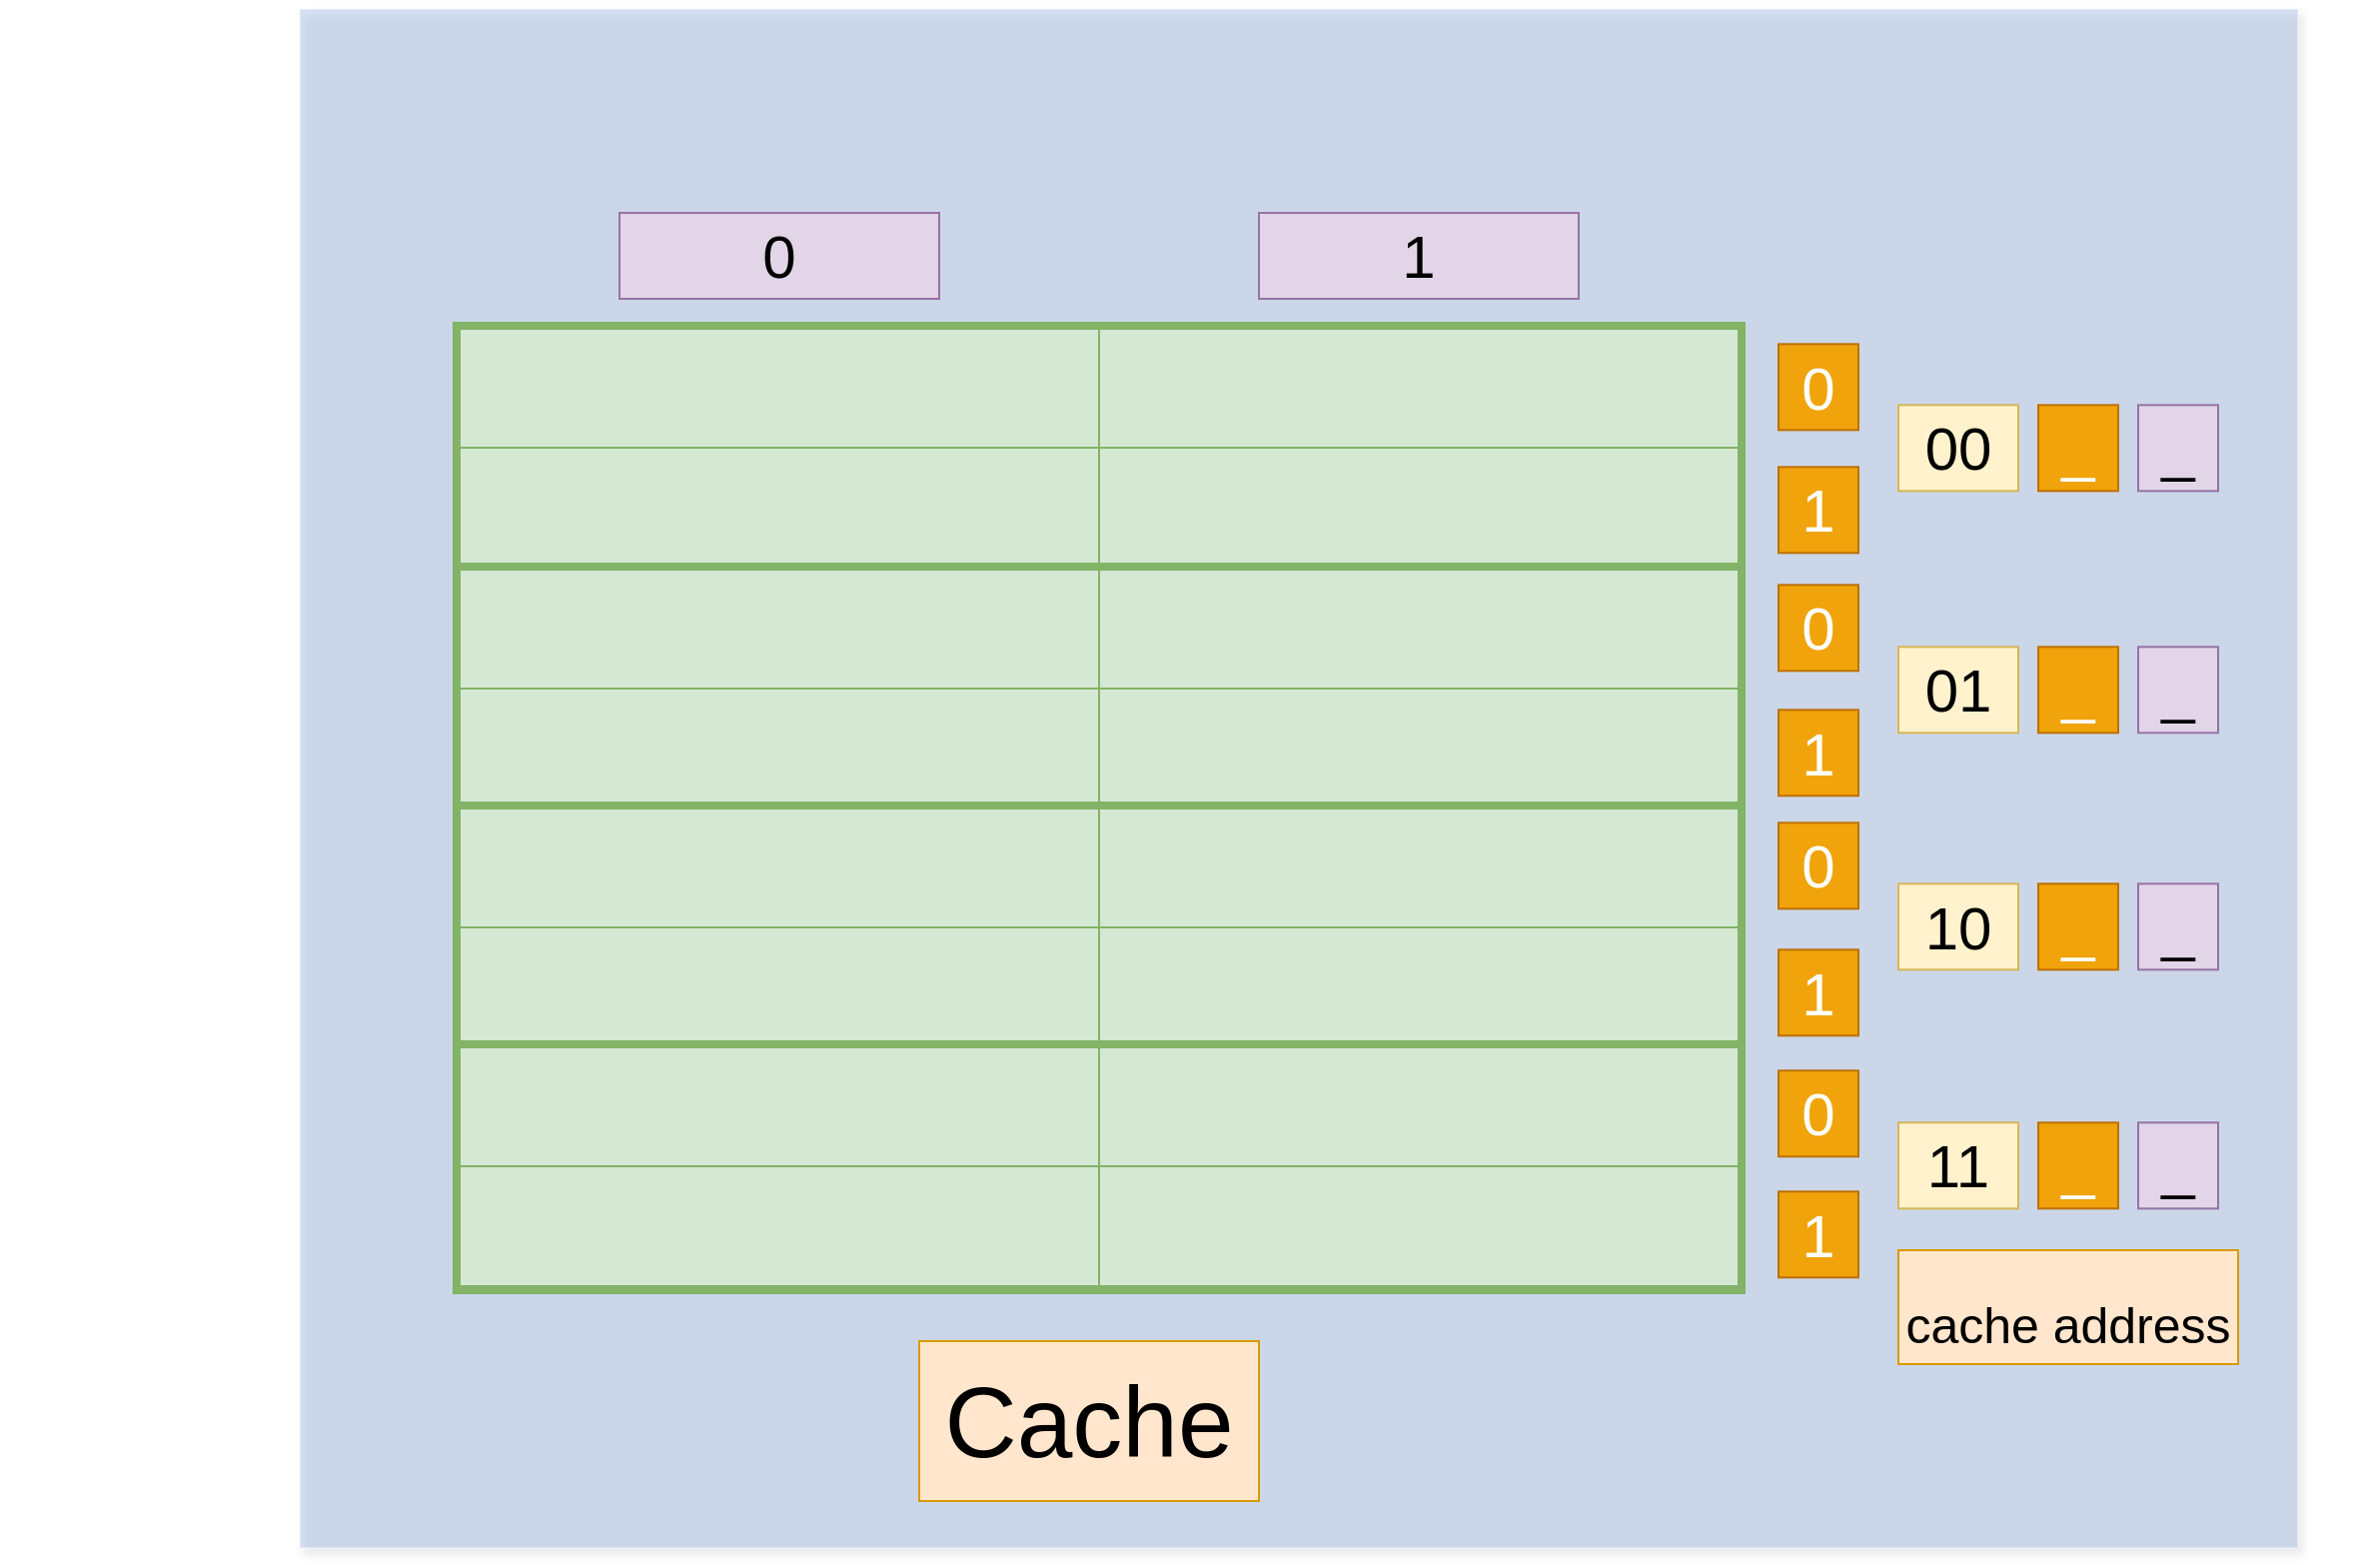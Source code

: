 <mxfile version="10.7.1" type="device"><diagram id="oLgchij6DGTFrKpthD4t" name="第 1 页"><mxGraphModel dx="2020" dy="1266" grid="1" gridSize="10" guides="1" tooltips="1" connect="1" arrows="1" fold="1" page="1" pageScale="1" pageWidth="4681" pageHeight="3300" math="0" shadow="0"><root><mxCell id="0"/><mxCell id="1" parent="0"/><mxCell id="c0N6YbZISLYnJlymteet-1" value="" style="group" vertex="1" connectable="0" parent="1"><mxGeometry x="160" y="2078.5" width="1190" height="770" as="geometry"/></mxCell><mxCell id="c0N6YbZISLYnJlymteet-2" value="" style="rounded=0;whiteSpace=wrap;html=1;glass=0;fillColor=#7EA6E0;strokeColor=#FFFFFF;shadow=1;comic=0;opacity=30;" vertex="1" parent="c0N6YbZISLYnJlymteet-1"><mxGeometry x="150" width="1000" height="770" as="geometry"/></mxCell><mxCell id="c0N6YbZISLYnJlymteet-3" value="" style="group" vertex="1" connectable="0" parent="c0N6YbZISLYnJlymteet-1"><mxGeometry x="230" y="160" width="640" height="479.5" as="geometry"/></mxCell><mxCell id="c0N6YbZISLYnJlymteet-4" value="" style="group" vertex="1" connectable="0" parent="c0N6YbZISLYnJlymteet-3"><mxGeometry width="640" height="479.5" as="geometry"/></mxCell><mxCell id="c0N6YbZISLYnJlymteet-5" value="" style="group;fillColor=#d5e8d4;strokeColor=#82b366;strokeWidth=7;" vertex="1" connectable="0" parent="c0N6YbZISLYnJlymteet-4"><mxGeometry width="640" height="119.5" as="geometry"/></mxCell><mxCell id="c0N6YbZISLYnJlymteet-6" value="" style="rounded=0;whiteSpace=wrap;html=1;fontSize=30;fillColor=#d5e8d4;strokeColor=#82b366;" vertex="1" parent="c0N6YbZISLYnJlymteet-5"><mxGeometry y="0.5" width="640" height="119" as="geometry"/></mxCell><mxCell id="c0N6YbZISLYnJlymteet-7" value="" style="rounded=0;whiteSpace=wrap;html=1;fontSize=30;fillColor=#d5e8d4;strokeColor=#82b366;" vertex="1" parent="c0N6YbZISLYnJlymteet-5"><mxGeometry width="640" height="60" as="geometry"/></mxCell><mxCell id="c0N6YbZISLYnJlymteet-8" value="" style="rounded=0;whiteSpace=wrap;html=1;fontSize=30;fillColor=#d5e8d4;strokeColor=#82b366;" vertex="1" parent="c0N6YbZISLYnJlymteet-5"><mxGeometry y="59.5" width="640" height="60" as="geometry"/></mxCell><mxCell id="c0N6YbZISLYnJlymteet-9" value="" style="group;fillColor=#d5e8d4;strokeColor=#82b366;strokeWidth=7;" vertex="1" connectable="0" parent="c0N6YbZISLYnJlymteet-4"><mxGeometry y="120.5" width="640" height="119.5" as="geometry"/></mxCell><mxCell id="c0N6YbZISLYnJlymteet-10" value="" style="rounded=0;whiteSpace=wrap;html=1;fontSize=30;fillColor=#d5e8d4;strokeColor=#82b366;" vertex="1" parent="c0N6YbZISLYnJlymteet-9"><mxGeometry y="0.5" width="640" height="119" as="geometry"/></mxCell><mxCell id="c0N6YbZISLYnJlymteet-11" value="" style="rounded=0;whiteSpace=wrap;html=1;fontSize=30;fillColor=#d5e8d4;strokeColor=#82b366;" vertex="1" parent="c0N6YbZISLYnJlymteet-9"><mxGeometry width="640" height="60" as="geometry"/></mxCell><mxCell id="c0N6YbZISLYnJlymteet-12" value="" style="rounded=0;whiteSpace=wrap;html=1;fontSize=30;fillColor=#d5e8d4;strokeColor=#82b366;" vertex="1" parent="c0N6YbZISLYnJlymteet-9"><mxGeometry y="59.5" width="640" height="60" as="geometry"/></mxCell><mxCell id="c0N6YbZISLYnJlymteet-13" value="" style="group;fillColor=#d5e8d4;strokeColor=#82b366;strokeWidth=7;" vertex="1" connectable="0" parent="c0N6YbZISLYnJlymteet-4"><mxGeometry y="240" width="640" height="119.5" as="geometry"/></mxCell><mxCell id="c0N6YbZISLYnJlymteet-14" value="" style="rounded=0;whiteSpace=wrap;html=1;fontSize=30;fillColor=#d5e8d4;strokeColor=#82b366;" vertex="1" parent="c0N6YbZISLYnJlymteet-13"><mxGeometry y="0.5" width="640" height="119" as="geometry"/></mxCell><mxCell id="c0N6YbZISLYnJlymteet-15" value="" style="rounded=0;whiteSpace=wrap;html=1;fontSize=30;fillColor=#d5e8d4;strokeColor=#82b366;" vertex="1" parent="c0N6YbZISLYnJlymteet-13"><mxGeometry width="640" height="60" as="geometry"/></mxCell><mxCell id="c0N6YbZISLYnJlymteet-16" value="" style="rounded=0;whiteSpace=wrap;html=1;fontSize=30;fillColor=#d5e8d4;strokeColor=#82b366;" vertex="1" parent="c0N6YbZISLYnJlymteet-13"><mxGeometry y="59.5" width="640" height="60" as="geometry"/></mxCell><mxCell id="c0N6YbZISLYnJlymteet-17" value="" style="group;fillColor=#d5e8d4;strokeColor=#82b366;strokeWidth=7;" vertex="1" connectable="0" parent="c0N6YbZISLYnJlymteet-4"><mxGeometry y="359.5" width="640" height="120" as="geometry"/></mxCell><mxCell id="c0N6YbZISLYnJlymteet-18" value="" style="rounded=0;whiteSpace=wrap;html=1;fontSize=30;fillColor=#d5e8d4;strokeColor=#82b366;" vertex="1" parent="c0N6YbZISLYnJlymteet-17"><mxGeometry y="0.5" width="640" height="119" as="geometry"/></mxCell><mxCell id="c0N6YbZISLYnJlymteet-19" value="" style="rounded=0;whiteSpace=wrap;html=1;fontSize=30;fillColor=#d5e8d4;strokeColor=#82b366;" vertex="1" parent="c0N6YbZISLYnJlymteet-17"><mxGeometry width="640" height="60" as="geometry"/></mxCell><mxCell id="c0N6YbZISLYnJlymteet-20" value="" style="rounded=0;whiteSpace=wrap;html=1;fontSize=30;fillColor=#d5e8d4;strokeColor=#82b366;" vertex="1" parent="c0N6YbZISLYnJlymteet-17"><mxGeometry y="59.5" width="640" height="60" as="geometry"/></mxCell><mxCell id="c0N6YbZISLYnJlymteet-21" value="" style="rounded=0;whiteSpace=wrap;html=1;strokeColor=#82b366;strokeWidth=1;fontSize=30;fillColor=#d5e8d4;fillOpacity=0;" vertex="1" parent="c0N6YbZISLYnJlymteet-17"><mxGeometry y="-360" width="320" height="480" as="geometry"/></mxCell><mxCell id="c0N6YbZISLYnJlymteet-22" value="" style="group" vertex="1" connectable="0" parent="c0N6YbZISLYnJlymteet-1"><mxGeometry x="900" y="168.667" width="240" height="43" as="geometry"/></mxCell><mxCell id="c0N6YbZISLYnJlymteet-23" value="" style="group" vertex="1" connectable="0" parent="c0N6YbZISLYnJlymteet-22"><mxGeometry x="40" y="30.5" width="190" height="43" as="geometry"/></mxCell><mxCell id="c0N6YbZISLYnJlymteet-24" value="_" style="text;html=1;strokeColor=#9673a6;fillColor=#e1d5e7;align=center;verticalAlign=middle;whiteSpace=wrap;rounded=0;fontSize=30;" vertex="1" parent="c0N6YbZISLYnJlymteet-23"><mxGeometry x="130" y="-1" width="40" height="43" as="geometry"/></mxCell><mxCell id="c0N6YbZISLYnJlymteet-25" value="0" style="text;html=1;strokeColor=#BD7000;fillColor=#f0a30a;align=center;verticalAlign=middle;whiteSpace=wrap;rounded=0;fontSize=30;fontColor=#ffffff;" vertex="1" parent="c0N6YbZISLYnJlymteet-22"><mxGeometry x="-10" y="-1" width="40" height="43" as="geometry"/></mxCell><mxCell id="c0N6YbZISLYnJlymteet-26" value="" style="group" vertex="1" connectable="0" parent="c0N6YbZISLYnJlymteet-1"><mxGeometry x="950" y="198.167" width="240" height="44" as="geometry"/></mxCell><mxCell id="c0N6YbZISLYnJlymteet-27" value="_" style="text;html=1;strokeColor=#BD7000;fillColor=#f0a30a;align=center;verticalAlign=middle;whiteSpace=wrap;rounded=0;fontSize=30;fontColor=#ffffff;" vertex="1" parent="c0N6YbZISLYnJlymteet-26"><mxGeometry x="70" width="40" height="43" as="geometry"/></mxCell><mxCell id="c0N6YbZISLYnJlymteet-28" value="00" style="text;html=1;strokeColor=#d6b656;fillColor=#fff2cc;align=center;verticalAlign=middle;whiteSpace=wrap;rounded=0;fontSize=30;" vertex="1" parent="c0N6YbZISLYnJlymteet-26"><mxGeometry width="60" height="43" as="geometry"/></mxCell><mxCell id="c0N6YbZISLYnJlymteet-29" value="1" style="text;html=1;strokeColor=#BD7000;fillColor=#f0a30a;align=center;verticalAlign=middle;whiteSpace=wrap;rounded=0;fontSize=30;fontColor=#ffffff;" vertex="1" parent="c0N6YbZISLYnJlymteet-1"><mxGeometry x="890" y="229.167" width="40" height="43" as="geometry"/></mxCell><mxCell id="c0N6YbZISLYnJlymteet-30" value="0" style="text;html=1;strokeColor=#BD7000;fillColor=#f0a30a;align=center;verticalAlign=middle;whiteSpace=wrap;rounded=0;fontSize=30;fontColor=#ffffff;" vertex="1" parent="c0N6YbZISLYnJlymteet-1"><mxGeometry x="890" y="288.167" width="40" height="43" as="geometry"/></mxCell><mxCell id="c0N6YbZISLYnJlymteet-31" value="1" style="text;html=1;strokeColor=#BD7000;fillColor=#f0a30a;align=center;verticalAlign=middle;whiteSpace=wrap;rounded=0;fontSize=30;fontColor=#ffffff;" vertex="1" parent="c0N6YbZISLYnJlymteet-1"><mxGeometry x="890" y="350.667" width="40" height="43" as="geometry"/></mxCell><mxCell id="c0N6YbZISLYnJlymteet-32" value="0" style="text;html=1;strokeColor=#BD7000;fillColor=#f0a30a;align=center;verticalAlign=middle;whiteSpace=wrap;rounded=0;fontSize=30;fontColor=#ffffff;" vertex="1" parent="c0N6YbZISLYnJlymteet-1"><mxGeometry x="890" y="407.167" width="40" height="43" as="geometry"/></mxCell><mxCell id="c0N6YbZISLYnJlymteet-33" value="1" style="text;html=1;strokeColor=#BD7000;fillColor=#f0a30a;align=center;verticalAlign=middle;whiteSpace=wrap;rounded=0;fontSize=30;fontColor=#ffffff;" vertex="1" parent="c0N6YbZISLYnJlymteet-1"><mxGeometry x="890" y="470.667" width="40" height="43" as="geometry"/></mxCell><mxCell id="c0N6YbZISLYnJlymteet-34" value="0" style="text;html=1;strokeColor=#BD7000;fillColor=#f0a30a;align=center;verticalAlign=middle;whiteSpace=wrap;rounded=0;fontSize=30;fontColor=#ffffff;" vertex="1" parent="c0N6YbZISLYnJlymteet-1"><mxGeometry x="890" y="531.167" width="40" height="43" as="geometry"/></mxCell><mxCell id="c0N6YbZISLYnJlymteet-35" value="1" style="text;html=1;strokeColor=#BD7000;fillColor=#f0a30a;align=center;verticalAlign=middle;whiteSpace=wrap;rounded=0;fontSize=30;fontColor=#ffffff;" vertex="1" parent="c0N6YbZISLYnJlymteet-1"><mxGeometry x="890" y="591.667" width="40" height="43" as="geometry"/></mxCell><mxCell id="c0N6YbZISLYnJlymteet-36" value="0" style="text;html=1;strokeColor=#9673a6;fillColor=#e1d5e7;align=center;verticalAlign=middle;whiteSpace=wrap;rounded=0;fontSize=30;" vertex="1" parent="c0N6YbZISLYnJlymteet-1"><mxGeometry x="310" y="102" width="160" height="43" as="geometry"/></mxCell><mxCell id="c0N6YbZISLYnJlymteet-37" value="1" style="text;html=1;strokeColor=#9673a6;fillColor=#e1d5e7;align=center;verticalAlign=middle;whiteSpace=wrap;rounded=0;fontSize=30;" vertex="1" parent="c0N6YbZISLYnJlymteet-1"><mxGeometry x="630" y="102" width="160" height="43" as="geometry"/></mxCell><mxCell id="c0N6YbZISLYnJlymteet-38" value="_" style="text;html=1;strokeColor=#9673a6;fillColor=#e1d5e7;align=center;verticalAlign=middle;whiteSpace=wrap;rounded=0;fontSize=30;" vertex="1" parent="c0N6YbZISLYnJlymteet-1"><mxGeometry x="1070" y="319.167" width="40" height="43" as="geometry"/></mxCell><mxCell id="c0N6YbZISLYnJlymteet-39" value="_" style="text;html=1;strokeColor=#BD7000;fillColor=#f0a30a;align=center;verticalAlign=middle;whiteSpace=wrap;rounded=0;fontSize=30;fontColor=#ffffff;" vertex="1" parent="c0N6YbZISLYnJlymteet-1"><mxGeometry x="1020" y="319.167" width="40" height="43" as="geometry"/></mxCell><mxCell id="c0N6YbZISLYnJlymteet-40" value="01" style="text;html=1;strokeColor=#d6b656;fillColor=#fff2cc;align=center;verticalAlign=middle;whiteSpace=wrap;rounded=0;fontSize=30;" vertex="1" parent="c0N6YbZISLYnJlymteet-1"><mxGeometry x="950" y="319.167" width="60" height="43" as="geometry"/></mxCell><mxCell id="c0N6YbZISLYnJlymteet-41" value="_" style="text;html=1;strokeColor=#9673a6;fillColor=#e1d5e7;align=center;verticalAlign=middle;whiteSpace=wrap;rounded=0;fontSize=30;" vertex="1" parent="c0N6YbZISLYnJlymteet-1"><mxGeometry x="1070" y="437.667" width="40" height="43" as="geometry"/></mxCell><mxCell id="c0N6YbZISLYnJlymteet-42" value="_" style="text;html=1;strokeColor=#BD7000;fillColor=#f0a30a;align=center;verticalAlign=middle;whiteSpace=wrap;rounded=0;fontSize=30;fontColor=#ffffff;" vertex="1" parent="c0N6YbZISLYnJlymteet-1"><mxGeometry x="1020" y="437.667" width="40" height="43" as="geometry"/></mxCell><mxCell id="c0N6YbZISLYnJlymteet-43" value="10" style="text;html=1;strokeColor=#d6b656;fillColor=#fff2cc;align=center;verticalAlign=middle;whiteSpace=wrap;rounded=0;fontSize=30;" vertex="1" parent="c0N6YbZISLYnJlymteet-1"><mxGeometry x="950" y="437.667" width="60" height="43" as="geometry"/></mxCell><mxCell id="c0N6YbZISLYnJlymteet-44" value="_" style="text;html=1;strokeColor=#9673a6;fillColor=#e1d5e7;align=center;verticalAlign=middle;whiteSpace=wrap;rounded=0;fontSize=30;" vertex="1" parent="c0N6YbZISLYnJlymteet-1"><mxGeometry x="1070" y="557.167" width="40" height="43" as="geometry"/></mxCell><mxCell id="c0N6YbZISLYnJlymteet-45" value="_" style="text;html=1;strokeColor=#BD7000;fillColor=#f0a30a;align=center;verticalAlign=middle;whiteSpace=wrap;rounded=0;fontSize=30;fontColor=#ffffff;" vertex="1" parent="c0N6YbZISLYnJlymteet-1"><mxGeometry x="1020" y="557.167" width="40" height="43" as="geometry"/></mxCell><mxCell id="c0N6YbZISLYnJlymteet-46" value="11" style="text;html=1;strokeColor=#d6b656;fillColor=#fff2cc;align=center;verticalAlign=middle;whiteSpace=wrap;rounded=0;fontSize=30;" vertex="1" parent="c0N6YbZISLYnJlymteet-1"><mxGeometry x="950" y="557.167" width="60" height="43" as="geometry"/></mxCell><mxCell id="c0N6YbZISLYnJlymteet-47" value="Cache" style="rounded=0;whiteSpace=wrap;html=1;fontSize=50;fillColor=#ffe6cc;strokeColor=#d79b00;" vertex="1" parent="c0N6YbZISLYnJlymteet-1"><mxGeometry x="460" y="666.5" width="170" height="80" as="geometry"/></mxCell><mxCell id="c0N6YbZISLYnJlymteet-48" value="&lt;font style=&quot;font-size: 25px&quot;&gt;cache address&lt;/font&gt;" style="rounded=0;whiteSpace=wrap;html=1;fontSize=50;fillColor=#ffe6cc;strokeColor=#d79b00;" vertex="1" parent="c0N6YbZISLYnJlymteet-1"><mxGeometry x="950" y="621" width="170" height="57" as="geometry"/></mxCell></root></mxGraphModel></diagram></mxfile>